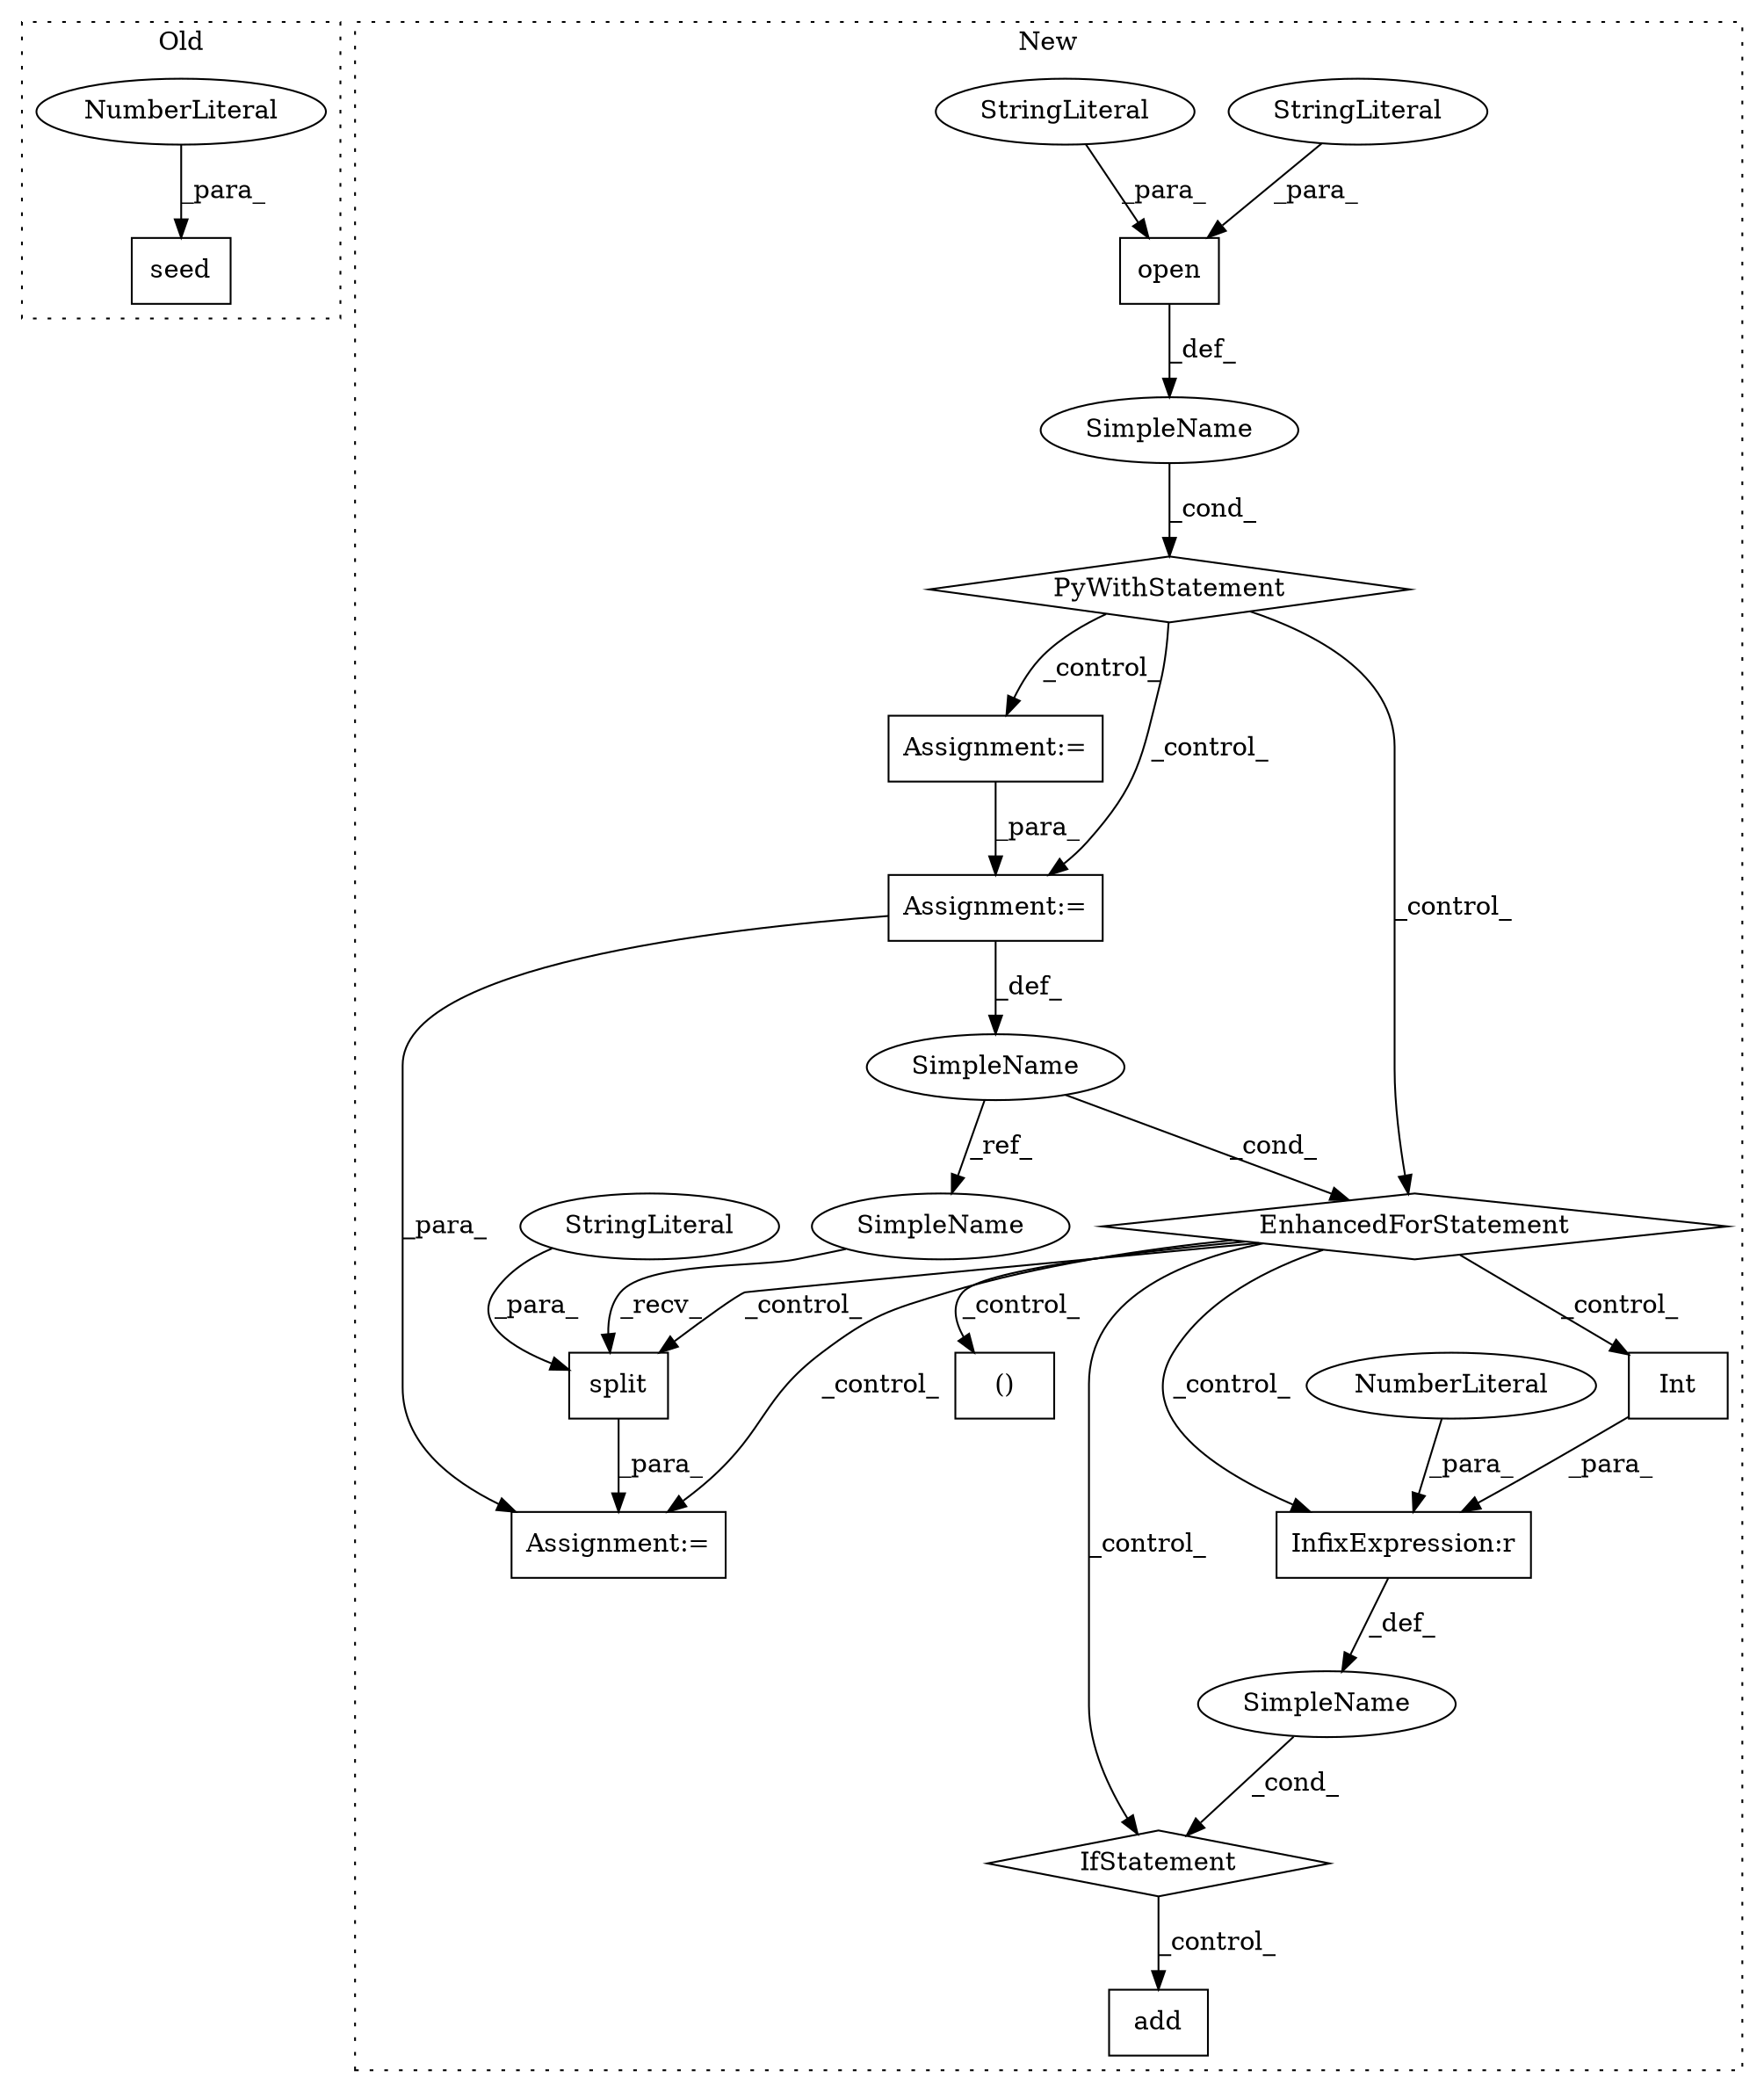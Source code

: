 digraph G {
subgraph cluster0 {
1 [label="seed" a="32" s="579,589" l="5,1" shape="box"];
3 [label="NumberLiteral" a="34" s="584" l="5" shape="ellipse"];
label = "Old";
style="dotted";
}
subgraph cluster1 {
2 [label="PyWithStatement" a="104" s="919,964" l="10,2" shape="diamond"];
4 [label="()" a="106" s="1103" l="15" shape="box"];
5 [label="add" a="32" s="1187,1192" l="4,1" shape="box"];
6 [label="EnhancedForStatement" a="70" s="1000,1082" l="57,2" shape="diamond"];
7 [label="SimpleName" a="42" s="" l="" shape="ellipse"];
8 [label="SimpleName" a="42" s="1064" l="4" shape="ellipse"];
9 [label="Int" a="32" s="1149,1154" l="4,1" shape="box"];
10 [label="InfixExpression:r" a="27" s="1155" l="4" shape="box"];
11 [label="NumberLiteral" a="34" s="1159" l="1" shape="ellipse"];
12 [label="split" a="32" s="1125,1134" l="6,1" shape="box"];
13 [label="SimpleName" a="42" s="" l="" shape="ellipse"];
14 [label="IfStatement" a="25" s="1145,1160" l="4,2" shape="diamond"];
15 [label="Assignment:=" a="7" s="981" l="11" shape="box"];
16 [label="Assignment:=" a="7" s="1118" l="2" shape="box"];
17 [label="Assignment:=" a="7" s="1000,1082" l="57,2" shape="box"];
18 [label="StringLiteral" a="45" s="1131" l="3" shape="ellipse"];
19 [label="open" a="32" s="929,963" l="5,1" shape="box"];
20 [label="StringLiteral" a="45" s="960" l="3" shape="ellipse"];
21 [label="StringLiteral" a="45" s="934" l="25" shape="ellipse"];
22 [label="SimpleName" a="42" s="1120" l="4" shape="ellipse"];
label = "New";
style="dotted";
}
2 -> 17 [label="_control_"];
2 -> 6 [label="_control_"];
2 -> 15 [label="_control_"];
3 -> 1 [label="_para_"];
6 -> 9 [label="_control_"];
6 -> 16 [label="_control_"];
6 -> 10 [label="_control_"];
6 -> 14 [label="_control_"];
6 -> 12 [label="_control_"];
6 -> 4 [label="_control_"];
7 -> 2 [label="_cond_"];
8 -> 22 [label="_ref_"];
8 -> 6 [label="_cond_"];
9 -> 10 [label="_para_"];
10 -> 13 [label="_def_"];
11 -> 10 [label="_para_"];
12 -> 16 [label="_para_"];
13 -> 14 [label="_cond_"];
14 -> 5 [label="_control_"];
15 -> 17 [label="_para_"];
17 -> 8 [label="_def_"];
17 -> 16 [label="_para_"];
18 -> 12 [label="_para_"];
19 -> 7 [label="_def_"];
20 -> 19 [label="_para_"];
21 -> 19 [label="_para_"];
22 -> 12 [label="_recv_"];
}